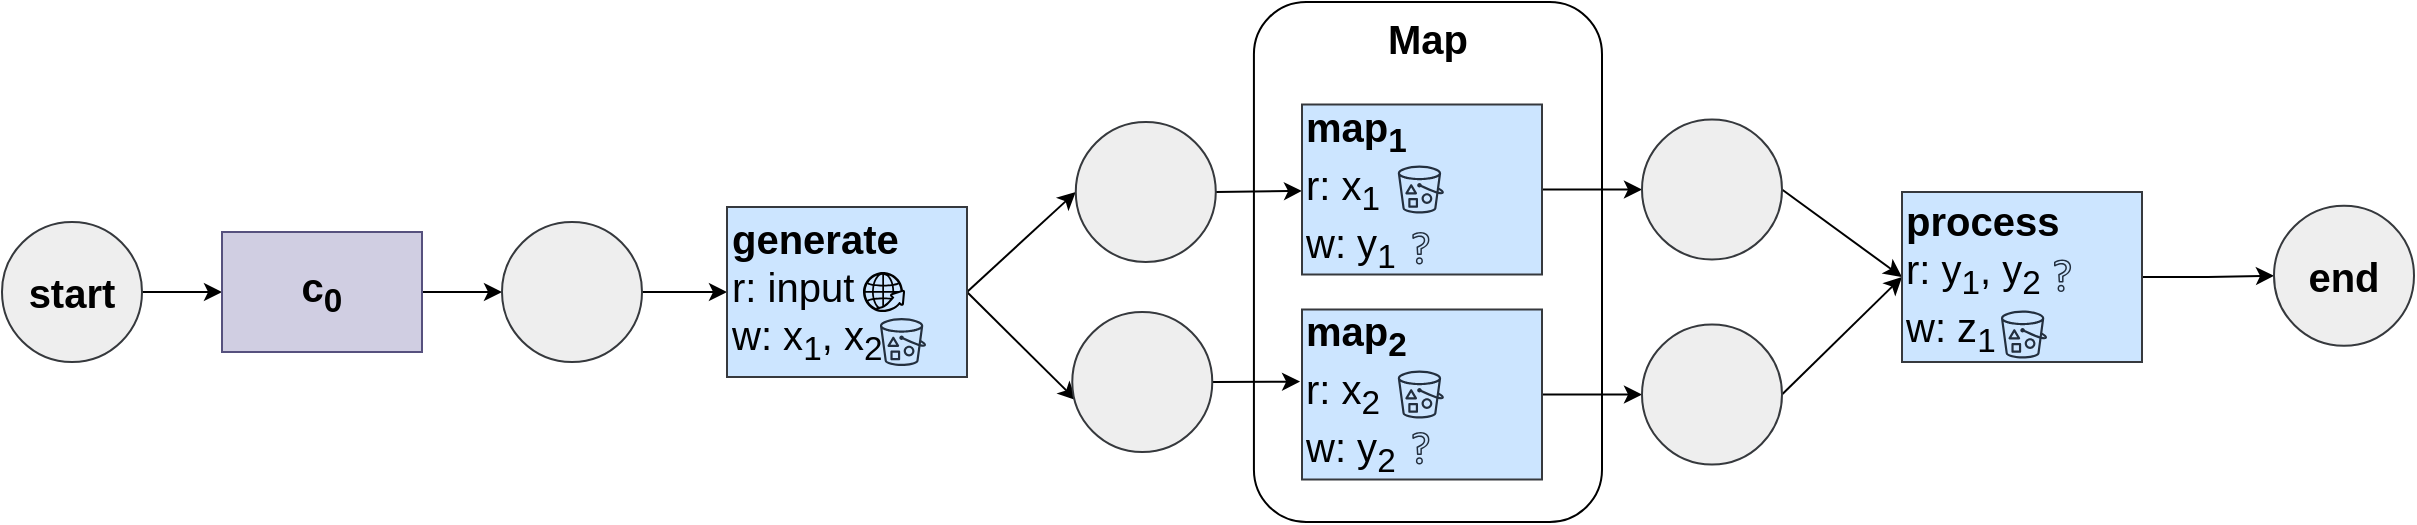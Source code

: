 <mxfile version="15.4.0" type="device"><diagram id="yiRDfCdH8cYX3cv1Tssn" name="Page-1"><mxGraphModel dx="2819" dy="1176" grid="1" gridSize="10" guides="1" tooltips="1" connect="1" arrows="1" fold="1" page="1" pageScale="1" pageWidth="827" pageHeight="1169" math="0" shadow="0"><root><mxCell id="0"/><mxCell id="1" parent="0"/><mxCell id="RQtrrZ3ROyKTZi_biovk-33" value="&lt;b&gt;Map&lt;/b&gt;" style="rounded=1;whiteSpace=wrap;html=1;fontSize=20;align=center;verticalAlign=top;" parent="1" vertex="1"><mxGeometry x="-54.04" y="270" width="174.04" height="260" as="geometry"/></mxCell><mxCell id="RQtrrZ3ROyKTZi_biovk-3" style="edgeStyle=orthogonalEdgeStyle;rounded=0;orthogonalLoop=1;jettySize=auto;html=1;entryX=0;entryY=0.5;entryDx=0;entryDy=0;fontSize=20;" parent="1" source="RQtrrZ3ROyKTZi_biovk-1" target="RQtrrZ3ROyKTZi_biovk-2" edge="1"><mxGeometry relative="1" as="geometry"/></mxCell><mxCell id="RQtrrZ3ROyKTZi_biovk-1" value="start" style="ellipse;whiteSpace=wrap;html=1;aspect=fixed;fontSize=20;fontStyle=1;fillColor=#eeeeee;strokeColor=#36393d;" parent="1" vertex="1"><mxGeometry x="-680" y="380" width="70" height="70" as="geometry"/></mxCell><mxCell id="RQtrrZ3ROyKTZi_biovk-6" style="edgeStyle=orthogonalEdgeStyle;rounded=0;orthogonalLoop=1;jettySize=auto;html=1;entryX=0;entryY=0.5;entryDx=0;entryDy=0;fontSize=20;" parent="1" source="RQtrrZ3ROyKTZi_biovk-2" target="RQtrrZ3ROyKTZi_biovk-5" edge="1"><mxGeometry relative="1" as="geometry"/></mxCell><mxCell id="RQtrrZ3ROyKTZi_biovk-2" value="c&lt;sub&gt;0&lt;/sub&gt;" style="rounded=0;whiteSpace=wrap;html=1;fontSize=20;fillColor=#d0cee2;strokeColor=#56517e;fontStyle=1" parent="1" vertex="1"><mxGeometry x="-570" y="385" width="100" height="60" as="geometry"/></mxCell><mxCell id="RQtrrZ3ROyKTZi_biovk-8" style="edgeStyle=orthogonalEdgeStyle;rounded=0;orthogonalLoop=1;jettySize=auto;html=1;entryX=0;entryY=0.5;entryDx=0;entryDy=0;fontSize=20;" parent="1" source="RQtrrZ3ROyKTZi_biovk-5" edge="1"><mxGeometry relative="1" as="geometry"><mxPoint x="-317.5" y="415" as="targetPoint"/></mxGeometry></mxCell><mxCell id="RQtrrZ3ROyKTZi_biovk-5" value="" style="ellipse;whiteSpace=wrap;html=1;aspect=fixed;fontSize=20;fontStyle=1;fillColor=#eeeeee;strokeColor=#36393d;" parent="1" vertex="1"><mxGeometry x="-430.0" y="380" width="70" height="70" as="geometry"/></mxCell><mxCell id="RQtrrZ3ROyKTZi_biovk-11" style="rounded=0;orthogonalLoop=1;jettySize=auto;html=1;entryX=0;entryY=0.5;entryDx=0;entryDy=0;fontSize=20;exitX=1;exitY=0.5;exitDx=0;exitDy=0;" parent="1" target="RQtrrZ3ROyKTZi_biovk-10" edge="1"><mxGeometry relative="1" as="geometry"><mxPoint x="-197.5" y="415" as="sourcePoint"/></mxGeometry></mxCell><mxCell id="RQtrrZ3ROyKTZi_biovk-16" style="edgeStyle=none;rounded=0;orthogonalLoop=1;jettySize=auto;html=1;exitX=1;exitY=0.5;exitDx=0;exitDy=0;entryX=0.027;entryY=0.629;entryDx=0;entryDy=0;entryPerimeter=0;fontSize=20;" parent="1" target="RQtrrZ3ROyKTZi_biovk-15" edge="1"><mxGeometry relative="1" as="geometry"><mxPoint x="-197.5" y="415" as="sourcePoint"/></mxGeometry></mxCell><mxCell id="RQtrrZ3ROyKTZi_biovk-18" style="edgeStyle=none;rounded=0;orthogonalLoop=1;jettySize=auto;html=1;exitX=1;exitY=0.5;exitDx=0;exitDy=0;fontSize=20;" parent="1" source="RQtrrZ3ROyKTZi_biovk-10" target="RQtrrZ3ROyKTZi_biovk-14" edge="1"><mxGeometry relative="1" as="geometry"/></mxCell><mxCell id="RQtrrZ3ROyKTZi_biovk-10" value="" style="ellipse;whiteSpace=wrap;html=1;aspect=fixed;fontSize=20;fontStyle=1;fillColor=#eeeeee;strokeColor=#36393d;" parent="1" vertex="1"><mxGeometry x="-143.11" y="330" width="70" height="70" as="geometry"/></mxCell><mxCell id="RQtrrZ3ROyKTZi_biovk-21" style="edgeStyle=none;rounded=0;orthogonalLoop=1;jettySize=auto;html=1;exitX=1;exitY=0.5;exitDx=0;exitDy=0;entryX=0;entryY=0.5;entryDx=0;entryDy=0;fontSize=20;" parent="1" source="RQtrrZ3ROyKTZi_biovk-14" target="RQtrrZ3ROyKTZi_biovk-20" edge="1"><mxGeometry relative="1" as="geometry"/></mxCell><mxCell id="RQtrrZ3ROyKTZi_biovk-14" value="&lt;b&gt;map&lt;sub&gt;1&lt;/sub&gt;&lt;br&gt;&lt;/b&gt;r: x&lt;sub&gt;1&lt;/sub&gt;&lt;br&gt;w: y&lt;sub&gt;1&lt;/sub&gt;" style="rounded=0;whiteSpace=wrap;html=1;fontSize=20;align=left;fillColor=#cce5ff;strokeColor=#36393d;" parent="1" vertex="1"><mxGeometry x="-30" y="321.25" width="120" height="85" as="geometry"/></mxCell><mxCell id="RQtrrZ3ROyKTZi_biovk-19" style="edgeStyle=none;rounded=0;orthogonalLoop=1;jettySize=auto;html=1;exitX=1;exitY=0.5;exitDx=0;exitDy=0;entryX=-0.008;entryY=0.424;entryDx=0;entryDy=0;entryPerimeter=0;fontSize=20;" parent="1" source="RQtrrZ3ROyKTZi_biovk-15" target="RQtrrZ3ROyKTZi_biovk-17" edge="1"><mxGeometry relative="1" as="geometry"/></mxCell><mxCell id="RQtrrZ3ROyKTZi_biovk-15" value="" style="ellipse;whiteSpace=wrap;html=1;aspect=fixed;fontSize=20;fontStyle=1;fillColor=#eeeeee;strokeColor=#36393d;" parent="1" vertex="1"><mxGeometry x="-144.86" y="425" width="70" height="70" as="geometry"/></mxCell><mxCell id="RQtrrZ3ROyKTZi_biovk-23" style="edgeStyle=none;rounded=0;orthogonalLoop=1;jettySize=auto;html=1;exitX=1;exitY=0.5;exitDx=0;exitDy=0;entryX=0;entryY=0.5;entryDx=0;entryDy=0;fontSize=20;" parent="1" source="RQtrrZ3ROyKTZi_biovk-17" target="RQtrrZ3ROyKTZi_biovk-22" edge="1"><mxGeometry relative="1" as="geometry"/></mxCell><mxCell id="RQtrrZ3ROyKTZi_biovk-17" value="&lt;b&gt;map&lt;sub&gt;2&lt;/sub&gt;&lt;/b&gt;&lt;br&gt;r: x&lt;sub&gt;2&lt;/sub&gt;&lt;br&gt;w: y&lt;sub&gt;2&lt;/sub&gt;" style="rounded=0;whiteSpace=wrap;html=1;fontSize=20;align=left;fillColor=#cce5ff;strokeColor=#36393d;" parent="1" vertex="1"><mxGeometry x="-30" y="423.75" width="120" height="85" as="geometry"/></mxCell><mxCell id="RQtrrZ3ROyKTZi_biovk-29" style="edgeStyle=none;rounded=0;orthogonalLoop=1;jettySize=auto;html=1;exitX=1;exitY=0.5;exitDx=0;exitDy=0;entryX=0;entryY=0.5;entryDx=0;entryDy=0;fontSize=20;" parent="1" source="RQtrrZ3ROyKTZi_biovk-20" target="RQtrrZ3ROyKTZi_biovk-24" edge="1"><mxGeometry relative="1" as="geometry"/></mxCell><mxCell id="RQtrrZ3ROyKTZi_biovk-20" value="" style="ellipse;whiteSpace=wrap;html=1;aspect=fixed;fontSize=20;fontStyle=1;fillColor=#eeeeee;strokeColor=#36393d;" parent="1" vertex="1"><mxGeometry x="140.0" y="328.75" width="70" height="70" as="geometry"/></mxCell><mxCell id="RQtrrZ3ROyKTZi_biovk-30" style="edgeStyle=none;rounded=0;orthogonalLoop=1;jettySize=auto;html=1;exitX=1;exitY=0.5;exitDx=0;exitDy=0;fontSize=20;entryX=0;entryY=0.5;entryDx=0;entryDy=0;" parent="1" source="RQtrrZ3ROyKTZi_biovk-22" target="RQtrrZ3ROyKTZi_biovk-24" edge="1"><mxGeometry relative="1" as="geometry"><mxPoint x="290" y="410" as="targetPoint"/></mxGeometry></mxCell><mxCell id="RQtrrZ3ROyKTZi_biovk-22" value="" style="ellipse;whiteSpace=wrap;html=1;aspect=fixed;fontSize=20;fontStyle=1;fillColor=#eeeeee;strokeColor=#36393d;" parent="1" vertex="1"><mxGeometry x="140.0" y="431.25" width="70" height="70" as="geometry"/></mxCell><mxCell id="XuiCxOrEiAkXEOWXw-MB-2" style="edgeStyle=orthogonalEdgeStyle;rounded=0;orthogonalLoop=1;jettySize=auto;html=1;entryX=0;entryY=0.5;entryDx=0;entryDy=0;" parent="1" source="RQtrrZ3ROyKTZi_biovk-24" target="XuiCxOrEiAkXEOWXw-MB-1" edge="1"><mxGeometry relative="1" as="geometry"/></mxCell><mxCell id="RQtrrZ3ROyKTZi_biovk-24" value="&lt;b&gt;process&lt;/b&gt;&lt;br&gt;r: y&lt;sub&gt;1&lt;/sub&gt;, y&lt;sub&gt;2&lt;/sub&gt;&lt;br&gt;w: z&lt;sub&gt;1&lt;/sub&gt;" style="rounded=0;whiteSpace=wrap;html=1;fontSize=20;align=left;fillColor=#cce5ff;strokeColor=#36393d;" parent="1" vertex="1"><mxGeometry x="270" y="365" width="120" height="85" as="geometry"/></mxCell><mxCell id="RQtrrZ3ROyKTZi_biovk-25" value="" style="sketch=0;outlineConnect=0;fontColor=#232F3E;gradientColor=none;fillColor=#232F3E;strokeColor=none;dashed=0;verticalLabelPosition=bottom;verticalAlign=top;align=center;html=1;fontSize=12;fontStyle=0;aspect=fixed;pointerEvents=1;shape=mxgraph.aws4.question;" parent="1" vertex="1"><mxGeometry x="25.16" y="385" width="8.54" height="16.25" as="geometry"/></mxCell><mxCell id="RQtrrZ3ROyKTZi_biovk-26" value="" style="sketch=0;outlineConnect=0;fontColor=#232F3E;gradientColor=none;fillColor=#232F3E;strokeColor=none;dashed=0;verticalLabelPosition=bottom;verticalAlign=top;align=center;html=1;fontSize=12;fontStyle=0;aspect=fixed;pointerEvents=1;shape=mxgraph.aws4.question;" parent="1" vertex="1"><mxGeometry x="25.16" y="485" width="8.54" height="16.25" as="geometry"/></mxCell><mxCell id="RQtrrZ3ROyKTZi_biovk-27" value="" style="sketch=0;outlineConnect=0;fontColor=#232F3E;gradientColor=none;strokeColor=#232F3E;fillColor=none;dashed=0;verticalLabelPosition=bottom;verticalAlign=top;align=center;html=1;fontSize=12;fontStyle=0;aspect=fixed;shape=mxgraph.aws4.resourceIcon;resIcon=mxgraph.aws4.bucket_with_objects;" parent="1" vertex="1"><mxGeometry x="14.43" y="348.75" width="30" height="30" as="geometry"/></mxCell><mxCell id="RQtrrZ3ROyKTZi_biovk-28" value="" style="sketch=0;outlineConnect=0;fontColor=#232F3E;gradientColor=none;strokeColor=#232F3E;fillColor=none;dashed=0;verticalLabelPosition=bottom;verticalAlign=top;align=center;html=1;fontSize=12;fontStyle=0;aspect=fixed;shape=mxgraph.aws4.resourceIcon;resIcon=mxgraph.aws4.bucket_with_objects;" parent="1" vertex="1"><mxGeometry x="14.43" y="451.25" width="30" height="30" as="geometry"/></mxCell><mxCell id="RQtrrZ3ROyKTZi_biovk-31" value="" style="sketch=0;outlineConnect=0;fontColor=#232F3E;gradientColor=none;fillColor=#232F3E;strokeColor=none;dashed=0;verticalLabelPosition=bottom;verticalAlign=top;align=center;html=1;fontSize=12;fontStyle=0;aspect=fixed;pointerEvents=1;shape=mxgraph.aws4.question;" parent="1" vertex="1"><mxGeometry x="346" y="398.75" width="8.54" height="16.25" as="geometry"/></mxCell><mxCell id="RQtrrZ3ROyKTZi_biovk-32" value="" style="sketch=0;outlineConnect=0;fontColor=#232F3E;gradientColor=none;strokeColor=#232F3E;fillColor=none;dashed=0;verticalLabelPosition=bottom;verticalAlign=top;align=center;html=1;fontSize=12;fontStyle=0;aspect=fixed;shape=mxgraph.aws4.resourceIcon;resIcon=mxgraph.aws4.bucket_with_objects;" parent="1" vertex="1"><mxGeometry x="316" y="421.25" width="30" height="30" as="geometry"/></mxCell><mxCell id="XuiCxOrEiAkXEOWXw-MB-1" value="end" style="ellipse;whiteSpace=wrap;html=1;aspect=fixed;fontSize=20;fontStyle=1;fillColor=#eeeeee;strokeColor=#36393d;" parent="1" vertex="1"><mxGeometry x="456" y="371.87" width="70" height="70" as="geometry"/></mxCell><mxCell id="CbNxi4T1dEzjD8uQ3He0-1" value="&lt;b&gt;generate&lt;/b&gt;&lt;br&gt;r: input&lt;br&gt;w: x&lt;sub&gt;1&lt;/sub&gt;, x&lt;sub&gt;2&lt;/sub&gt;" style="rounded=0;whiteSpace=wrap;html=1;fontSize=20;align=left;fillColor=#cce5ff;strokeColor=#36393d;" vertex="1" parent="1"><mxGeometry x="-317.5" y="372.5" width="120" height="85" as="geometry"/></mxCell><mxCell id="RQtrrZ3ROyKTZi_biovk-9" value="" style="sketch=0;html=1;aspect=fixed;strokeColor=none;shadow=0;align=center;verticalAlign=top;fillColor=#000000;shape=mxgraph.gcp2.globe_world" parent="1" vertex="1"><mxGeometry x="-249.5" y="405" width="21.05" height="20" as="geometry"/></mxCell><mxCell id="RQtrrZ3ROyKTZi_biovk-12" value="" style="sketch=0;outlineConnect=0;fontColor=#232F3E;gradientColor=none;strokeColor=#232F3E;fillColor=none;dashed=0;verticalLabelPosition=bottom;verticalAlign=top;align=center;html=1;fontSize=12;fontStyle=0;aspect=fixed;shape=mxgraph.aws4.resourceIcon;resIcon=mxgraph.aws4.bucket_with_objects;" parent="1" vertex="1"><mxGeometry x="-244.5" y="425" width="30" height="30" as="geometry"/></mxCell></root></mxGraphModel></diagram></mxfile>